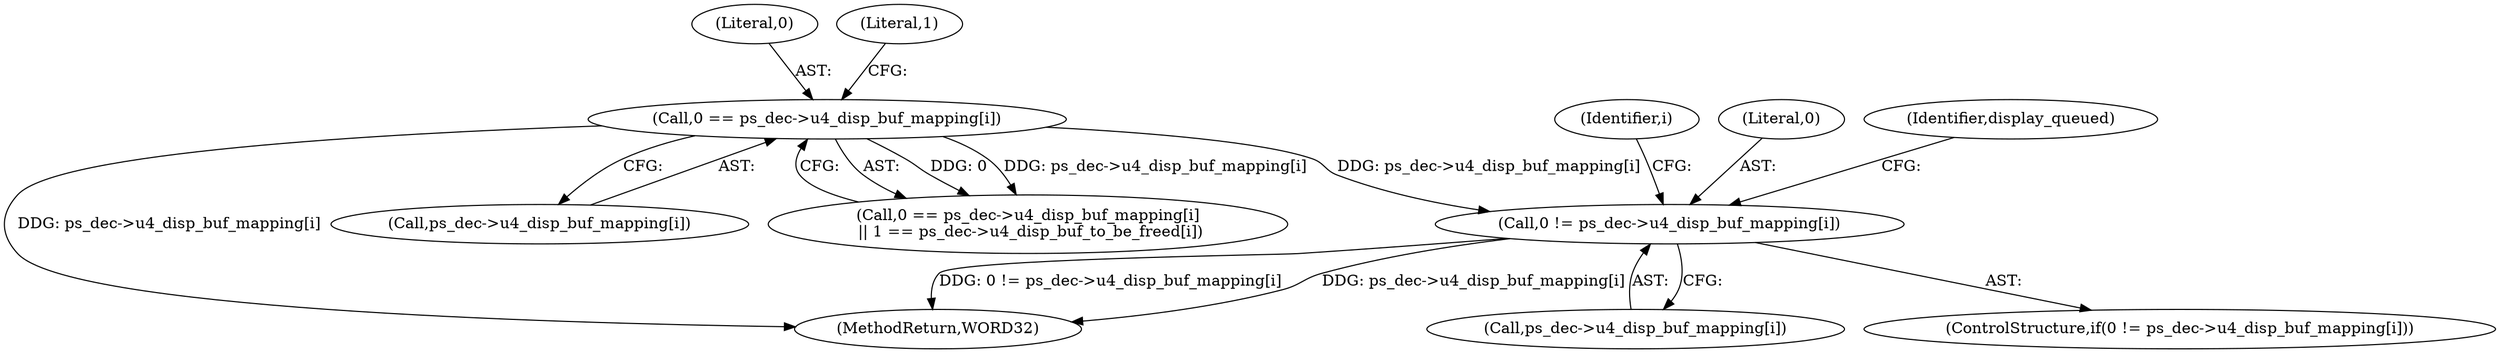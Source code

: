 digraph "0_Android_7554755536019e439433c515eeb44e701fb3bfb2@array" {
"1000643" [label="(Call,0 != ps_dec->u4_disp_buf_mapping[i])"];
"1000568" [label="(Call,0 == ps_dec->u4_disp_buf_mapping[i])"];
"1000645" [label="(Call,ps_dec->u4_disp_buf_mapping[i])"];
"1000568" [label="(Call,0 == ps_dec->u4_disp_buf_mapping[i])"];
"1000569" [label="(Literal,0)"];
"1000640" [label="(Identifier,i)"];
"1000576" [label="(Literal,1)"];
"1000644" [label="(Literal,0)"];
"1000567" [label="(Call,0 == ps_dec->u4_disp_buf_mapping[i]\n || 1 == ps_dec->u4_disp_buf_to_be_freed[i])"];
"1002142" [label="(MethodReturn,WORD32)"];
"1000570" [label="(Call,ps_dec->u4_disp_buf_mapping[i])"];
"1000652" [label="(Identifier,display_queued)"];
"1000643" [label="(Call,0 != ps_dec->u4_disp_buf_mapping[i])"];
"1000642" [label="(ControlStructure,if(0 != ps_dec->u4_disp_buf_mapping[i]))"];
"1000643" -> "1000642"  [label="AST: "];
"1000643" -> "1000645"  [label="CFG: "];
"1000644" -> "1000643"  [label="AST: "];
"1000645" -> "1000643"  [label="AST: "];
"1000652" -> "1000643"  [label="CFG: "];
"1000640" -> "1000643"  [label="CFG: "];
"1000643" -> "1002142"  [label="DDG: 0 != ps_dec->u4_disp_buf_mapping[i]"];
"1000643" -> "1002142"  [label="DDG: ps_dec->u4_disp_buf_mapping[i]"];
"1000568" -> "1000643"  [label="DDG: ps_dec->u4_disp_buf_mapping[i]"];
"1000568" -> "1000567"  [label="AST: "];
"1000568" -> "1000570"  [label="CFG: "];
"1000569" -> "1000568"  [label="AST: "];
"1000570" -> "1000568"  [label="AST: "];
"1000576" -> "1000568"  [label="CFG: "];
"1000567" -> "1000568"  [label="CFG: "];
"1000568" -> "1002142"  [label="DDG: ps_dec->u4_disp_buf_mapping[i]"];
"1000568" -> "1000567"  [label="DDG: 0"];
"1000568" -> "1000567"  [label="DDG: ps_dec->u4_disp_buf_mapping[i]"];
}
